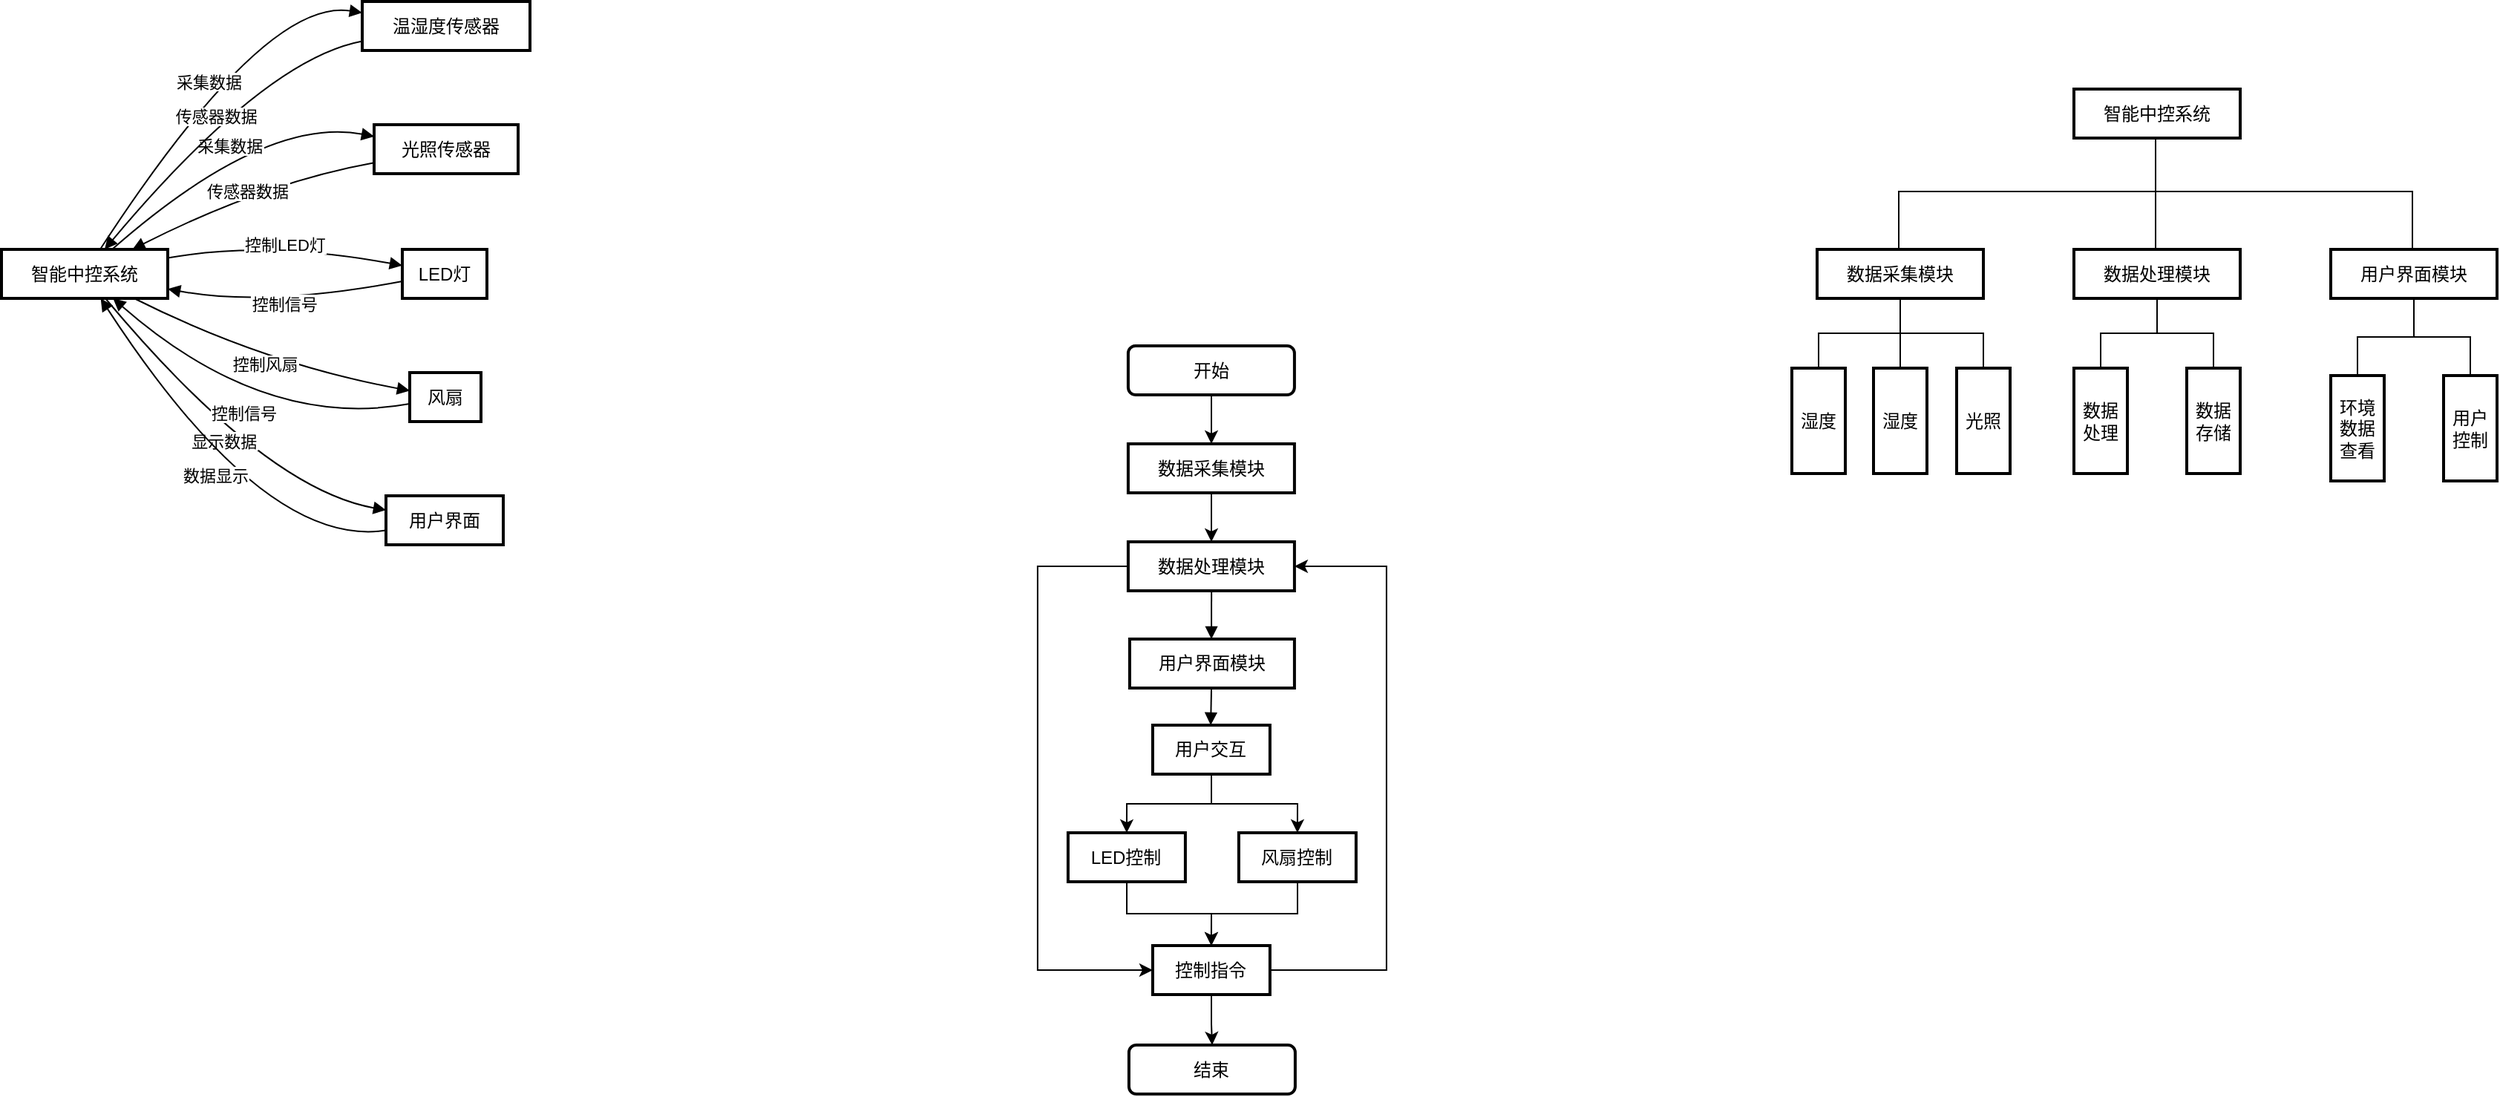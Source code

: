 <mxfile version="21.2.9" type="github">
  <diagram name="第 1 页" id="sPoewAN0UP_DKyfQgz5s">
    <mxGraphModel dx="1581" dy="605" grid="0" gridSize="10" guides="1" tooltips="1" connect="1" arrows="1" fold="1" page="1" pageScale="1" pageWidth="1169" pageHeight="827" math="0" shadow="0">
      <root>
        <mxCell id="0" />
        <mxCell id="1" parent="0" />
        <mxCell id="B56POfw25FeHeTBuyLM_-1" value="智能中控系统" style="whiteSpace=wrap;strokeWidth=2;" parent="1" vertex="1">
          <mxGeometry x="20" y="190" width="112" height="33" as="geometry" />
        </mxCell>
        <mxCell id="B56POfw25FeHeTBuyLM_-2" value="温湿度传感器" style="whiteSpace=wrap;strokeWidth=2;" parent="1" vertex="1">
          <mxGeometry x="263" y="23" width="113" height="33" as="geometry" />
        </mxCell>
        <mxCell id="B56POfw25FeHeTBuyLM_-3" value="光照传感器" style="whiteSpace=wrap;strokeWidth=2;" parent="1" vertex="1">
          <mxGeometry x="271" y="106" width="97" height="33" as="geometry" />
        </mxCell>
        <mxCell id="B56POfw25FeHeTBuyLM_-4" value="LED灯" style="whiteSpace=wrap;strokeWidth=2;" parent="1" vertex="1">
          <mxGeometry x="290" y="190" width="57" height="33" as="geometry" />
        </mxCell>
        <mxCell id="B56POfw25FeHeTBuyLM_-5" value="风扇" style="whiteSpace=wrap;strokeWidth=2;" parent="1" vertex="1">
          <mxGeometry x="295" y="273" width="48" height="33" as="geometry" />
        </mxCell>
        <mxCell id="B56POfw25FeHeTBuyLM_-6" value="用户界面" style="whiteSpace=wrap;strokeWidth=2;" parent="1" vertex="1">
          <mxGeometry x="279" y="356" width="79" height="33" as="geometry" />
        </mxCell>
        <mxCell id="B56POfw25FeHeTBuyLM_-7" value="采集数据" style="curved=1;startArrow=none;endArrow=block;exitX=0.596;exitY=-0.015;entryX=-0.004;entryY=0.228;rounded=0;" parent="1" source="B56POfw25FeHeTBuyLM_-1" target="B56POfw25FeHeTBuyLM_-2" edge="1">
          <mxGeometry relative="1" as="geometry">
            <Array as="points">
              <mxPoint x="197" y="20" />
            </Array>
          </mxGeometry>
        </mxCell>
        <mxCell id="B56POfw25FeHeTBuyLM_-8" value="采集数据" style="curved=1;startArrow=none;endArrow=block;exitX=0.67;exitY=-0.015;entryX=-0.004;entryY=0.238;rounded=0;" parent="1" source="B56POfw25FeHeTBuyLM_-1" target="B56POfw25FeHeTBuyLM_-3" edge="1">
          <mxGeometry relative="1" as="geometry">
            <Array as="points">
              <mxPoint x="197" y="100" />
            </Array>
          </mxGeometry>
        </mxCell>
        <mxCell id="B56POfw25FeHeTBuyLM_-9" value="控制LED灯" style="curved=1;startArrow=none;endArrow=block;exitX=0.998;exitY=0.177;entryX=0.003;entryY=0.33;rounded=0;" parent="1" source="B56POfw25FeHeTBuyLM_-1" target="B56POfw25FeHeTBuyLM_-4" edge="1">
          <mxGeometry relative="1" as="geometry">
            <Array as="points">
              <mxPoint x="197" y="184" />
            </Array>
          </mxGeometry>
        </mxCell>
        <mxCell id="B56POfw25FeHeTBuyLM_-10" value="控制风扇" style="curved=1;startArrow=none;endArrow=block;exitX=0.796;exitY=0.997;entryX=1.192e-7;entryY=0.369;rounded=0;" parent="1" source="B56POfw25FeHeTBuyLM_-1" target="B56POfw25FeHeTBuyLM_-5" edge="1">
          <mxGeometry relative="1" as="geometry">
            <Array as="points">
              <mxPoint x="197" y="267" />
            </Array>
          </mxGeometry>
        </mxCell>
        <mxCell id="B56POfw25FeHeTBuyLM_-11" value="显示数据" style="curved=1;startArrow=none;endArrow=block;exitX=0.624;exitY=0.997;entryX=0.005;entryY=0.294;rounded=0;" parent="1" source="B56POfw25FeHeTBuyLM_-1" target="B56POfw25FeHeTBuyLM_-6" edge="1">
          <mxGeometry relative="1" as="geometry">
            <Array as="points">
              <mxPoint x="197" y="351" />
            </Array>
          </mxGeometry>
        </mxCell>
        <mxCell id="B56POfw25FeHeTBuyLM_-12" value="传感器数据" style="curved=1;startArrow=none;endArrow=block;exitX=-0.004;exitY=0.812;entryX=0.624;entryY=-0.015;rounded=0;" parent="1" source="B56POfw25FeHeTBuyLM_-2" target="B56POfw25FeHeTBuyLM_-1" edge="1">
          <mxGeometry relative="1" as="geometry">
            <Array as="points">
              <mxPoint x="197" y="62" />
            </Array>
          </mxGeometry>
        </mxCell>
        <mxCell id="B56POfw25FeHeTBuyLM_-13" value="传感器数据" style="curved=1;startArrow=none;endArrow=block;exitX=-0.004;exitY=0.78;entryX=0.796;entryY=-0.015;rounded=0;" parent="1" source="B56POfw25FeHeTBuyLM_-3" target="B56POfw25FeHeTBuyLM_-1" edge="1">
          <mxGeometry relative="1" as="geometry">
            <Array as="points">
              <mxPoint x="197" y="145" />
            </Array>
          </mxGeometry>
        </mxCell>
        <mxCell id="B56POfw25FeHeTBuyLM_-14" value="数据显示" style="curved=1;startArrow=none;endArrow=block;exitX=0.005;exitY=0.704;entryX=0.596;entryY=0.997;rounded=0;" parent="1" source="B56POfw25FeHeTBuyLM_-6" target="B56POfw25FeHeTBuyLM_-1" edge="1">
          <mxGeometry relative="1" as="geometry">
            <Array as="points">
              <mxPoint x="197" y="392" />
            </Array>
          </mxGeometry>
        </mxCell>
        <mxCell id="B56POfw25FeHeTBuyLM_-15" value="控制信号" style="curved=1;startArrow=none;endArrow=block;exitX=0.003;exitY=0.652;entryX=0.998;entryY=0.805;rounded=0;" parent="1" source="B56POfw25FeHeTBuyLM_-4" target="B56POfw25FeHeTBuyLM_-1" edge="1">
          <mxGeometry relative="1" as="geometry">
            <Array as="points">
              <mxPoint x="197" y="229" />
            </Array>
          </mxGeometry>
        </mxCell>
        <mxCell id="B56POfw25FeHeTBuyLM_-16" value="控制信号" style="curved=1;startArrow=none;endArrow=block;exitX=1.192e-7;exitY=0.637;entryX=0.67;entryY=0.997;rounded=0;" parent="1" source="B56POfw25FeHeTBuyLM_-5" target="B56POfw25FeHeTBuyLM_-1" edge="1">
          <mxGeometry relative="1" as="geometry">
            <Array as="points">
              <mxPoint x="197" y="312" />
            </Array>
          </mxGeometry>
        </mxCell>
        <mxCell id="B56POfw25FeHeTBuyLM_-41" style="edgeStyle=orthogonalEdgeStyle;rounded=0;orthogonalLoop=1;jettySize=auto;html=1;endArrow=none;endFill=0;entryX=0.5;entryY=0;entryDx=0;entryDy=0;" parent="1" edge="1">
          <mxGeometry relative="1" as="geometry">
            <mxPoint x="1471" y="115" as="sourcePoint" />
            <mxPoint x="1298" y="190" as="targetPoint" />
            <Array as="points">
              <mxPoint x="1471" y="151" />
              <mxPoint x="1298" y="151" />
            </Array>
          </mxGeometry>
        </mxCell>
        <mxCell id="B56POfw25FeHeTBuyLM_-42" style="edgeStyle=orthogonalEdgeStyle;rounded=0;orthogonalLoop=1;jettySize=auto;html=1;endArrow=none;endFill=0;" parent="1" edge="1">
          <mxGeometry relative="1" as="geometry">
            <mxPoint x="1471" y="115" as="sourcePoint" />
            <mxPoint x="1471" y="190" as="targetPoint" />
          </mxGeometry>
        </mxCell>
        <mxCell id="B56POfw25FeHeTBuyLM_-43" style="edgeStyle=orthogonalEdgeStyle;rounded=0;orthogonalLoop=1;jettySize=auto;html=1;endArrow=none;endFill=0;" parent="1" edge="1">
          <mxGeometry relative="1" as="geometry">
            <mxPoint x="1471" y="115" as="sourcePoint" />
            <mxPoint x="1644.0" y="190" as="targetPoint" />
            <Array as="points">
              <mxPoint x="1471" y="151" />
              <mxPoint x="1644" y="151" />
            </Array>
          </mxGeometry>
        </mxCell>
        <mxCell id="B56POfw25FeHeTBuyLM_-17" value="智能中控系统" style="whiteSpace=wrap;strokeWidth=2;" parent="1" vertex="1">
          <mxGeometry x="1416" y="82" width="112" height="33" as="geometry" />
        </mxCell>
        <mxCell id="ePoYoBtov8BMeXNs0YkV-3" value="" style="edgeStyle=orthogonalEdgeStyle;rounded=0;orthogonalLoop=1;jettySize=auto;html=1;" edge="1" parent="1" source="B56POfw25FeHeTBuyLM_-28" target="B56POfw25FeHeTBuyLM_-29">
          <mxGeometry relative="1" as="geometry" />
        </mxCell>
        <mxCell id="B56POfw25FeHeTBuyLM_-28" value="数据采集模块" style="whiteSpace=wrap;strokeWidth=2;" parent="1" vertex="1">
          <mxGeometry x="778.95" y="321" width="112" height="33" as="geometry" />
        </mxCell>
        <mxCell id="ePoYoBtov8BMeXNs0YkV-11" style="edgeStyle=orthogonalEdgeStyle;rounded=0;orthogonalLoop=1;jettySize=auto;html=1;entryX=0;entryY=0.5;entryDx=0;entryDy=0;" edge="1" parent="1" source="B56POfw25FeHeTBuyLM_-29" target="ePoYoBtov8BMeXNs0YkV-8">
          <mxGeometry relative="1" as="geometry">
            <Array as="points">
              <mxPoint x="717.95" y="404" />
              <mxPoint x="717.95" y="676" />
            </Array>
          </mxGeometry>
        </mxCell>
        <mxCell id="B56POfw25FeHeTBuyLM_-29" value="数据处理模块" style="whiteSpace=wrap;strokeWidth=2;" parent="1" vertex="1">
          <mxGeometry x="778.95" y="387" width="112" height="33" as="geometry" />
        </mxCell>
        <mxCell id="B56POfw25FeHeTBuyLM_-30" value="用户界面模块" style="whiteSpace=wrap;strokeWidth=2;" parent="1" vertex="1">
          <mxGeometry x="779.95" y="452.5" width="111" height="33" as="geometry" />
        </mxCell>
        <mxCell id="ePoYoBtov8BMeXNs0YkV-2" style="edgeStyle=orthogonalEdgeStyle;rounded=0;orthogonalLoop=1;jettySize=auto;html=1;entryX=1;entryY=0.5;entryDx=0;entryDy=0;exitX=1;exitY=0.5;exitDx=0;exitDy=0;" edge="1" parent="1" source="ePoYoBtov8BMeXNs0YkV-8" target="B56POfw25FeHeTBuyLM_-29">
          <mxGeometry relative="1" as="geometry">
            <Array as="points">
              <mxPoint x="952.95" y="676" />
              <mxPoint x="952.95" y="404" />
            </Array>
          </mxGeometry>
        </mxCell>
        <mxCell id="ePoYoBtov8BMeXNs0YkV-6" style="edgeStyle=orthogonalEdgeStyle;rounded=0;orthogonalLoop=1;jettySize=auto;html=1;entryX=0.5;entryY=0;entryDx=0;entryDy=0;" edge="1" parent="1" source="B56POfw25FeHeTBuyLM_-31" target="ePoYoBtov8BMeXNs0YkV-4">
          <mxGeometry relative="1" as="geometry" />
        </mxCell>
        <mxCell id="ePoYoBtov8BMeXNs0YkV-7" style="edgeStyle=orthogonalEdgeStyle;rounded=0;orthogonalLoop=1;jettySize=auto;html=1;entryX=0.5;entryY=0;entryDx=0;entryDy=0;" edge="1" parent="1" source="B56POfw25FeHeTBuyLM_-31" target="ePoYoBtov8BMeXNs0YkV-5">
          <mxGeometry relative="1" as="geometry" />
        </mxCell>
        <mxCell id="B56POfw25FeHeTBuyLM_-31" value="用户交互" style="whiteSpace=wrap;strokeWidth=2;" parent="1" vertex="1">
          <mxGeometry x="795.45" y="510.5" width="79" height="33" as="geometry" />
        </mxCell>
        <mxCell id="B56POfw25FeHeTBuyLM_-33" value="" style="curved=1;startArrow=none;endArrow=block;exitX=0.501;exitY=1.006;entryX=0.496;entryY=-0.012;rounded=0;" parent="1" source="B56POfw25FeHeTBuyLM_-29" target="B56POfw25FeHeTBuyLM_-30" edge="1">
          <mxGeometry relative="1" as="geometry">
            <Array as="points" />
          </mxGeometry>
        </mxCell>
        <mxCell id="B56POfw25FeHeTBuyLM_-35" value="" style="curved=1;startArrow=none;endArrow=block;exitX=0.496;exitY=1.0;entryX=0.495;entryY=0.012;rounded=0;" parent="1" source="B56POfw25FeHeTBuyLM_-30" target="B56POfw25FeHeTBuyLM_-31" edge="1">
          <mxGeometry relative="1" as="geometry">
            <Array as="points" />
          </mxGeometry>
        </mxCell>
        <mxCell id="B56POfw25FeHeTBuyLM_-48" style="edgeStyle=orthogonalEdgeStyle;rounded=0;orthogonalLoop=1;jettySize=auto;html=1;entryX=0.5;entryY=0;entryDx=0;entryDy=0;endArrow=none;endFill=0;" parent="1" source="B56POfw25FeHeTBuyLM_-37" target="B56POfw25FeHeTBuyLM_-53" edge="1">
          <mxGeometry relative="1" as="geometry">
            <mxPoint x="1231" y="270" as="targetPoint" />
          </mxGeometry>
        </mxCell>
        <mxCell id="B56POfw25FeHeTBuyLM_-49" style="edgeStyle=orthogonalEdgeStyle;rounded=0;orthogonalLoop=1;jettySize=auto;html=1;entryX=0.5;entryY=0;entryDx=0;entryDy=0;endArrow=none;endFill=0;" parent="1" source="B56POfw25FeHeTBuyLM_-37" target="B56POfw25FeHeTBuyLM_-46" edge="1">
          <mxGeometry relative="1" as="geometry" />
        </mxCell>
        <mxCell id="B56POfw25FeHeTBuyLM_-50" style="edgeStyle=orthogonalEdgeStyle;rounded=0;orthogonalLoop=1;jettySize=auto;html=1;endArrow=none;endFill=0;entryX=0.5;entryY=0;entryDx=0;entryDy=0;" parent="1" source="B56POfw25FeHeTBuyLM_-37" target="B56POfw25FeHeTBuyLM_-54" edge="1">
          <mxGeometry relative="1" as="geometry">
            <mxPoint x="1365" y="270" as="targetPoint" />
          </mxGeometry>
        </mxCell>
        <mxCell id="B56POfw25FeHeTBuyLM_-37" value="数据采集模块" style="whiteSpace=wrap;strokeWidth=2;" parent="1" vertex="1">
          <mxGeometry x="1243" y="190" width="112" height="33" as="geometry" />
        </mxCell>
        <mxCell id="B56POfw25FeHeTBuyLM_-57" style="edgeStyle=orthogonalEdgeStyle;rounded=0;orthogonalLoop=1;jettySize=auto;html=1;entryX=0.5;entryY=0;entryDx=0;entryDy=0;endArrow=none;endFill=0;" parent="1" source="B56POfw25FeHeTBuyLM_-38" target="B56POfw25FeHeTBuyLM_-55" edge="1">
          <mxGeometry relative="1" as="geometry" />
        </mxCell>
        <mxCell id="B56POfw25FeHeTBuyLM_-58" style="edgeStyle=orthogonalEdgeStyle;rounded=0;orthogonalLoop=1;jettySize=auto;html=1;endArrow=none;endFill=0;" parent="1" source="B56POfw25FeHeTBuyLM_-38" target="B56POfw25FeHeTBuyLM_-56" edge="1">
          <mxGeometry relative="1" as="geometry" />
        </mxCell>
        <mxCell id="B56POfw25FeHeTBuyLM_-38" value="数据处理模块" style="whiteSpace=wrap;strokeWidth=2;" parent="1" vertex="1">
          <mxGeometry x="1416" y="190" width="112" height="33" as="geometry" />
        </mxCell>
        <mxCell id="B56POfw25FeHeTBuyLM_-61" style="edgeStyle=orthogonalEdgeStyle;rounded=0;orthogonalLoop=1;jettySize=auto;html=1;entryX=0.5;entryY=0;entryDx=0;entryDy=0;endArrow=none;endFill=0;" parent="1" source="B56POfw25FeHeTBuyLM_-39" target="B56POfw25FeHeTBuyLM_-59" edge="1">
          <mxGeometry relative="1" as="geometry" />
        </mxCell>
        <mxCell id="B56POfw25FeHeTBuyLM_-62" style="edgeStyle=orthogonalEdgeStyle;rounded=0;orthogonalLoop=1;jettySize=auto;html=1;entryX=0.5;entryY=0;entryDx=0;entryDy=0;endArrow=none;endFill=0;" parent="1" source="B56POfw25FeHeTBuyLM_-39" target="B56POfw25FeHeTBuyLM_-60" edge="1">
          <mxGeometry relative="1" as="geometry" />
        </mxCell>
        <mxCell id="B56POfw25FeHeTBuyLM_-39" value="用户界面模块" style="whiteSpace=wrap;strokeWidth=2;" parent="1" vertex="1">
          <mxGeometry x="1589" y="190" width="112" height="33" as="geometry" />
        </mxCell>
        <mxCell id="B56POfw25FeHeTBuyLM_-46" value="湿度" style="whiteSpace=wrap;strokeWidth=2;" parent="1" vertex="1">
          <mxGeometry x="1281" y="270" width="36" height="71" as="geometry" />
        </mxCell>
        <mxCell id="B56POfw25FeHeTBuyLM_-53" value="湿度" style="whiteSpace=wrap;strokeWidth=2;" parent="1" vertex="1">
          <mxGeometry x="1226" y="270" width="36" height="71" as="geometry" />
        </mxCell>
        <mxCell id="B56POfw25FeHeTBuyLM_-54" value="光照" style="whiteSpace=wrap;strokeWidth=2;" parent="1" vertex="1">
          <mxGeometry x="1337" y="270" width="36" height="71" as="geometry" />
        </mxCell>
        <mxCell id="B56POfw25FeHeTBuyLM_-55" value="数据处理" style="whiteSpace=wrap;strokeWidth=2;" parent="1" vertex="1">
          <mxGeometry x="1416" y="270" width="36" height="71" as="geometry" />
        </mxCell>
        <mxCell id="B56POfw25FeHeTBuyLM_-56" value="数据存储" style="whiteSpace=wrap;strokeWidth=2;" parent="1" vertex="1">
          <mxGeometry x="1492" y="270" width="36" height="71" as="geometry" />
        </mxCell>
        <mxCell id="B56POfw25FeHeTBuyLM_-59" value="环境数据查看" style="whiteSpace=wrap;strokeWidth=2;" parent="1" vertex="1">
          <mxGeometry x="1589" y="275" width="36" height="71" as="geometry" />
        </mxCell>
        <mxCell id="B56POfw25FeHeTBuyLM_-60" value="用户控制" style="whiteSpace=wrap;strokeWidth=2;" parent="1" vertex="1">
          <mxGeometry x="1665" y="275" width="36" height="71" as="geometry" />
        </mxCell>
        <mxCell id="B56POfw25FeHeTBuyLM_-65" value="" style="edgeStyle=orthogonalEdgeStyle;rounded=0;orthogonalLoop=1;jettySize=auto;html=1;" parent="1" source="B56POfw25FeHeTBuyLM_-63" target="B56POfw25FeHeTBuyLM_-28" edge="1">
          <mxGeometry relative="1" as="geometry" />
        </mxCell>
        <mxCell id="B56POfw25FeHeTBuyLM_-63" value="开始" style="whiteSpace=wrap;strokeWidth=2;rounded=1;" parent="1" vertex="1">
          <mxGeometry x="778.95" y="255" width="112" height="33" as="geometry" />
        </mxCell>
        <mxCell id="ePoYoBtov8BMeXNs0YkV-10" style="edgeStyle=orthogonalEdgeStyle;rounded=0;orthogonalLoop=1;jettySize=auto;html=1;entryX=0.5;entryY=0;entryDx=0;entryDy=0;" edge="1" parent="1" source="ePoYoBtov8BMeXNs0YkV-4" target="ePoYoBtov8BMeXNs0YkV-8">
          <mxGeometry relative="1" as="geometry" />
        </mxCell>
        <mxCell id="ePoYoBtov8BMeXNs0YkV-4" value="LED控制" style="whiteSpace=wrap;strokeWidth=2;" vertex="1" parent="1">
          <mxGeometry x="738.45" y="583" width="79" height="33" as="geometry" />
        </mxCell>
        <mxCell id="ePoYoBtov8BMeXNs0YkV-9" style="edgeStyle=orthogonalEdgeStyle;rounded=0;orthogonalLoop=1;jettySize=auto;html=1;entryX=0.5;entryY=0;entryDx=0;entryDy=0;" edge="1" parent="1" source="ePoYoBtov8BMeXNs0YkV-5" target="ePoYoBtov8BMeXNs0YkV-8">
          <mxGeometry relative="1" as="geometry" />
        </mxCell>
        <mxCell id="ePoYoBtov8BMeXNs0YkV-5" value="风扇控制" style="whiteSpace=wrap;strokeWidth=2;" vertex="1" parent="1">
          <mxGeometry x="853.45" y="583" width="79" height="33" as="geometry" />
        </mxCell>
        <mxCell id="ePoYoBtov8BMeXNs0YkV-14" value="" style="edgeStyle=orthogonalEdgeStyle;rounded=0;orthogonalLoop=1;jettySize=auto;html=1;" edge="1" parent="1" source="ePoYoBtov8BMeXNs0YkV-8" target="ePoYoBtov8BMeXNs0YkV-13">
          <mxGeometry relative="1" as="geometry" />
        </mxCell>
        <mxCell id="ePoYoBtov8BMeXNs0YkV-8" value="控制指令" style="whiteSpace=wrap;strokeWidth=2;" vertex="1" parent="1">
          <mxGeometry x="795.45" y="659" width="79" height="33" as="geometry" />
        </mxCell>
        <mxCell id="ePoYoBtov8BMeXNs0YkV-13" value="结束" style="whiteSpace=wrap;strokeWidth=2;rounded=1;" vertex="1" parent="1">
          <mxGeometry x="779.45" y="726" width="112" height="33" as="geometry" />
        </mxCell>
      </root>
    </mxGraphModel>
  </diagram>
</mxfile>
